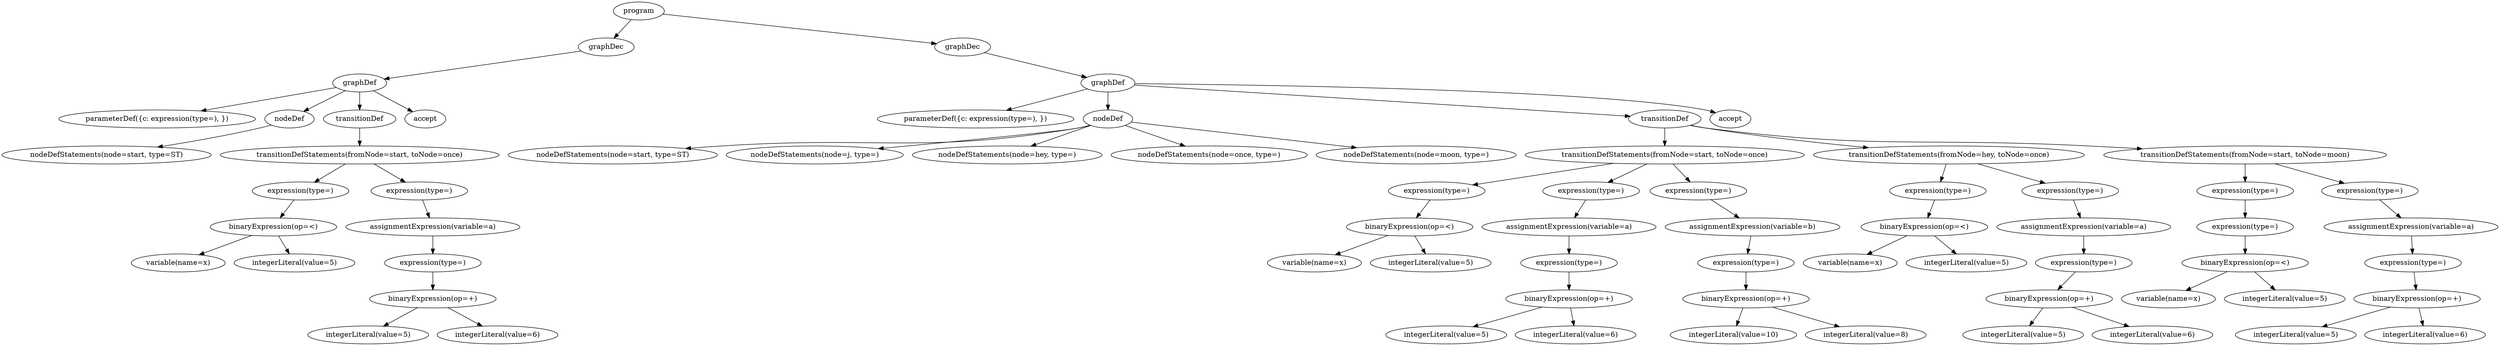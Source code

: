 digraph AST {
    node0 [label="program"]
    node0 -> node1
    node1 [label="graphDec"]
    node1 -> node2
    node2 [label="graphDef"]
    node2 -> node3
    node3 [label="parameterDef({c: expression(type=), })"]
    node2 -> node4
    node4 [label="nodeDef"]
    node4 -> node5
    node5 [label="nodeDefStatements(node=start, type=ST)"]
    node2 -> node6
    node6 [label="transitionDef"]
    node6 -> node7
    node7 [label="transitionDefStatements(fromNode=start, toNode=once)"]
    node7 -> node8
    node8 [label="expression(type=)"]
    node8 -> node9
    node9 [label="binaryExpression(op=<)"]
    node9 -> node10
    node10 [label="variable(name=x)"]
    node9 -> node11
    node11 [label="integerLiteral(value=5)"]
    node7 -> node12
    node12 [label="expression(type=)"]
    node12 -> node13
    node13 [label="assignmentExpression(variable=a)"]
    node13 -> node14
    node14 [label="expression(type=)"]
    node14 -> node15
    node15 [label="binaryExpression(op=+)"]
    node15 -> node16
    node16 [label="integerLiteral(value=5)"]
    node15 -> node17
    node17 [label="integerLiteral(value=6)"]
    node2 -> node18
    node18 [label="accept"]
    node0 -> node19
    node19 [label="graphDec"]
    node19 -> node20
    node20 [label="graphDef"]
    node20 -> node21
    node21 [label="parameterDef({c: expression(type=), })"]
    node20 -> node22
    node22 [label="nodeDef"]
    node22 -> node23
    node23 [label="nodeDefStatements(node=start, type=ST)"]
    node22 -> node24
    node24 [label="nodeDefStatements(node=j, type=)"]
    node22 -> node25
    node25 [label="nodeDefStatements(node=hey, type=)"]
    node22 -> node26
    node26 [label="nodeDefStatements(node=once, type=)"]
    node22 -> node27
    node27 [label="nodeDefStatements(node=moon, type=)"]
    node20 -> node28
    node28 [label="transitionDef"]
    node28 -> node29
    node29 [label="transitionDefStatements(fromNode=start, toNode=once)"]
    node29 -> node30
    node30 [label="expression(type=)"]
    node30 -> node31
    node31 [label="binaryExpression(op=<)"]
    node31 -> node32
    node32 [label="variable(name=x)"]
    node31 -> node33
    node33 [label="integerLiteral(value=5)"]
    node29 -> node34
    node34 [label="expression(type=)"]
    node34 -> node35
    node35 [label="assignmentExpression(variable=a)"]
    node35 -> node36
    node36 [label="expression(type=)"]
    node36 -> node37
    node37 [label="binaryExpression(op=+)"]
    node37 -> node38
    node38 [label="integerLiteral(value=5)"]
    node37 -> node39
    node39 [label="integerLiteral(value=6)"]
    node29 -> node40
    node40 [label="expression(type=)"]
    node40 -> node41
    node41 [label="assignmentExpression(variable=b)"]
    node41 -> node42
    node42 [label="expression(type=)"]
    node42 -> node43
    node43 [label="binaryExpression(op=+)"]
    node43 -> node44
    node44 [label="integerLiteral(value=10)"]
    node43 -> node45
    node45 [label="integerLiteral(value=8)"]
    node28 -> node46
    node46 [label="transitionDefStatements(fromNode=hey, toNode=once)"]
    node46 -> node47
    node47 [label="expression(type=)"]
    node47 -> node48
    node48 [label="binaryExpression(op=<)"]
    node48 -> node49
    node49 [label="variable(name=x)"]
    node48 -> node50
    node50 [label="integerLiteral(value=5)"]
    node46 -> node51
    node51 [label="expression(type=)"]
    node51 -> node52
    node52 [label="assignmentExpression(variable=a)"]
    node52 -> node53
    node53 [label="expression(type=)"]
    node53 -> node54
    node54 [label="binaryExpression(op=+)"]
    node54 -> node55
    node55 [label="integerLiteral(value=5)"]
    node54 -> node56
    node56 [label="integerLiteral(value=6)"]
    node28 -> node57
    node57 [label="transitionDefStatements(fromNode=start, toNode=moon)"]
    node57 -> node58
    node58 [label="expression(type=)"]
    node58 -> node59
    node59 [label="expression(type=)"]
    node59 -> node60
    node60 [label="binaryExpression(op=<)"]
    node60 -> node61
    node61 [label="variable(name=x)"]
    node60 -> node62
    node62 [label="integerLiteral(value=5)"]
    node57 -> node63
    node63 [label="expression(type=)"]
    node63 -> node64
    node64 [label="assignmentExpression(variable=a)"]
    node64 -> node65
    node65 [label="expression(type=)"]
    node65 -> node66
    node66 [label="binaryExpression(op=+)"]
    node66 -> node67
    node67 [label="integerLiteral(value=5)"]
    node66 -> node68
    node68 [label="integerLiteral(value=6)"]
    node20 -> node69
    node69 [label="accept"]
}